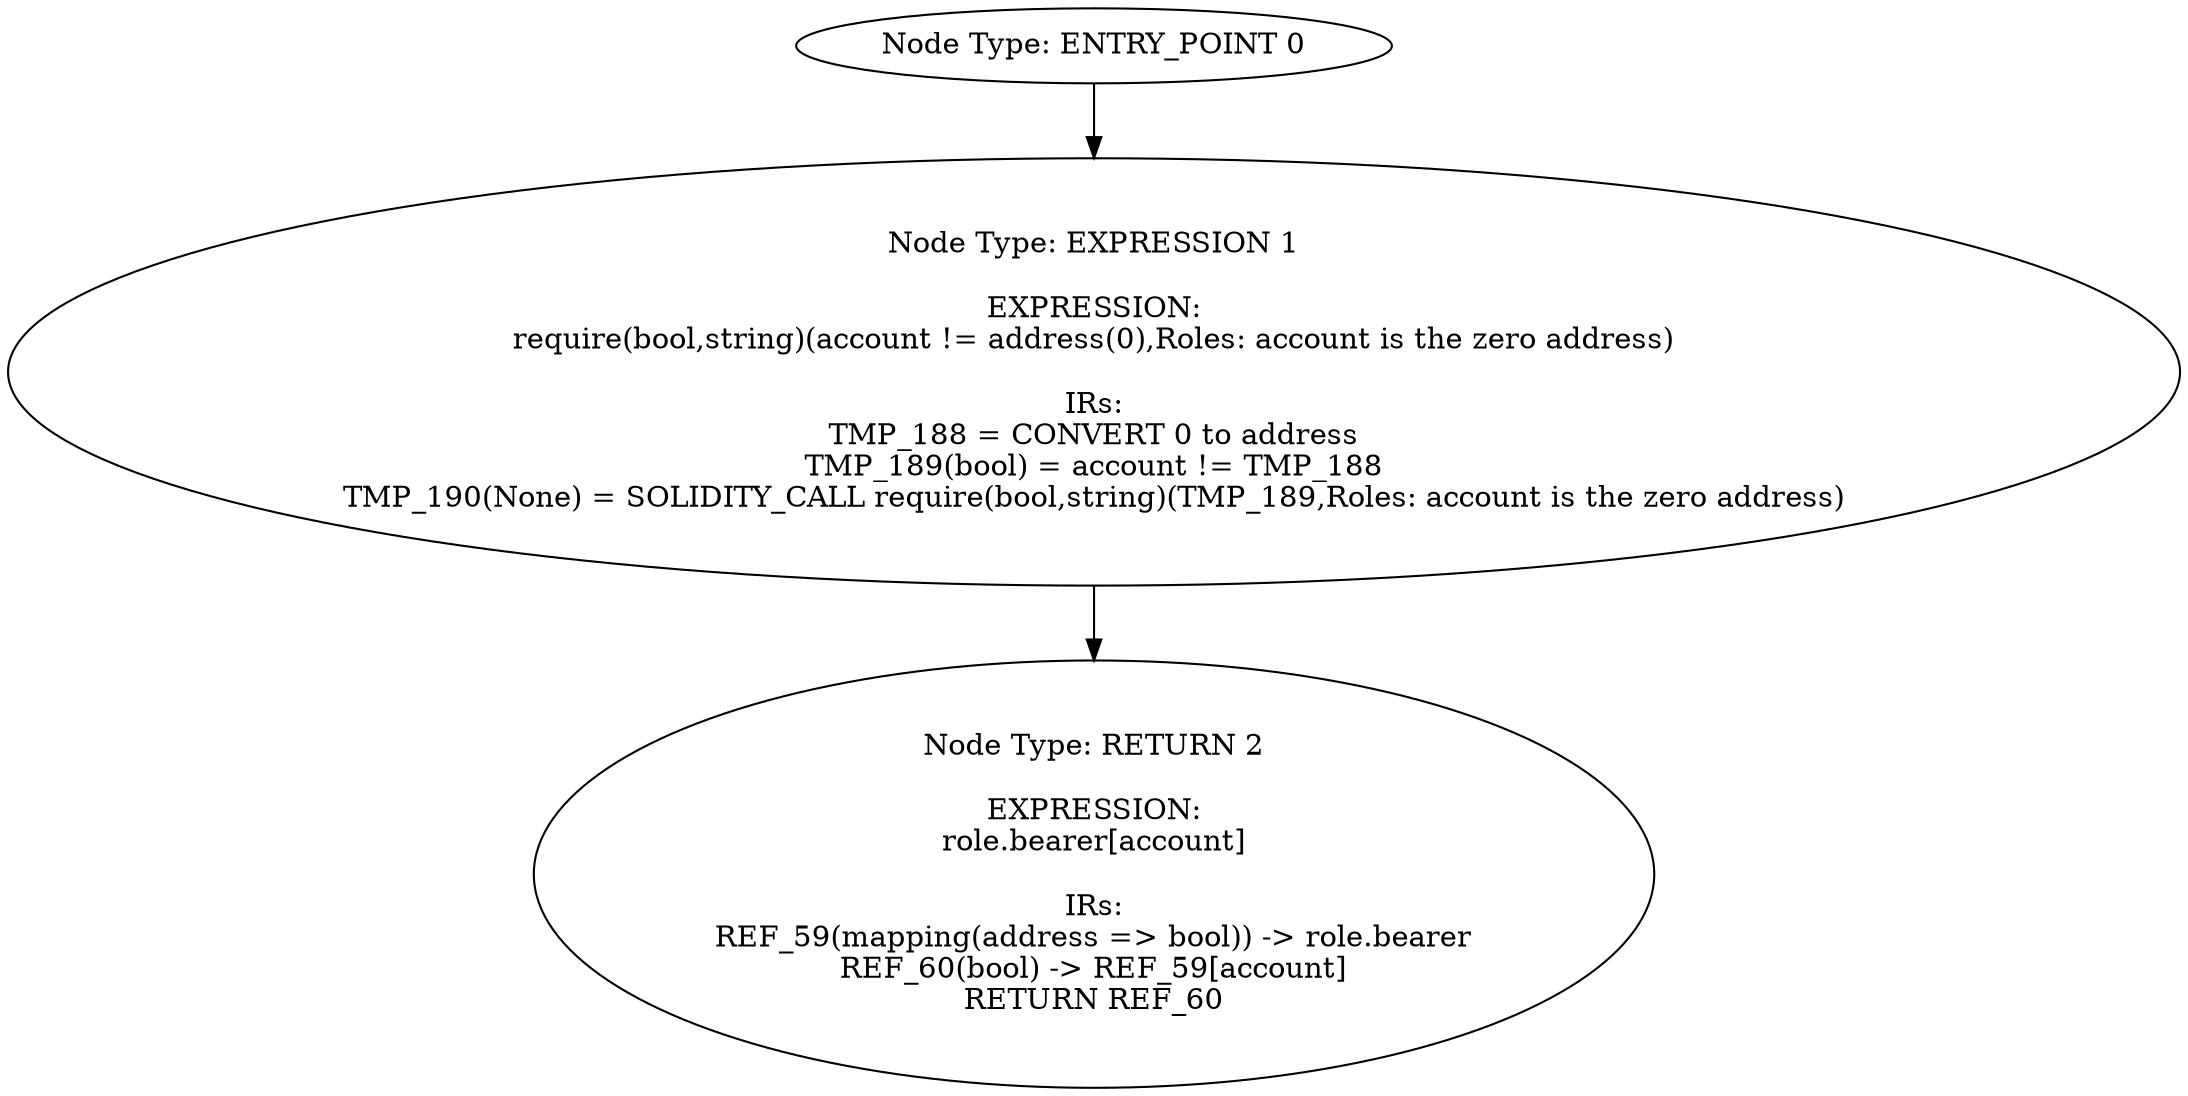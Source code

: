 digraph{
0[label="Node Type: ENTRY_POINT 0
"];
0->1;
1[label="Node Type: EXPRESSION 1

EXPRESSION:
require(bool,string)(account != address(0),Roles: account is the zero address)

IRs:
TMP_188 = CONVERT 0 to address
TMP_189(bool) = account != TMP_188
TMP_190(None) = SOLIDITY_CALL require(bool,string)(TMP_189,Roles: account is the zero address)"];
1->2;
2[label="Node Type: RETURN 2

EXPRESSION:
role.bearer[account]

IRs:
REF_59(mapping(address => bool)) -> role.bearer
REF_60(bool) -> REF_59[account]
RETURN REF_60"];
}
